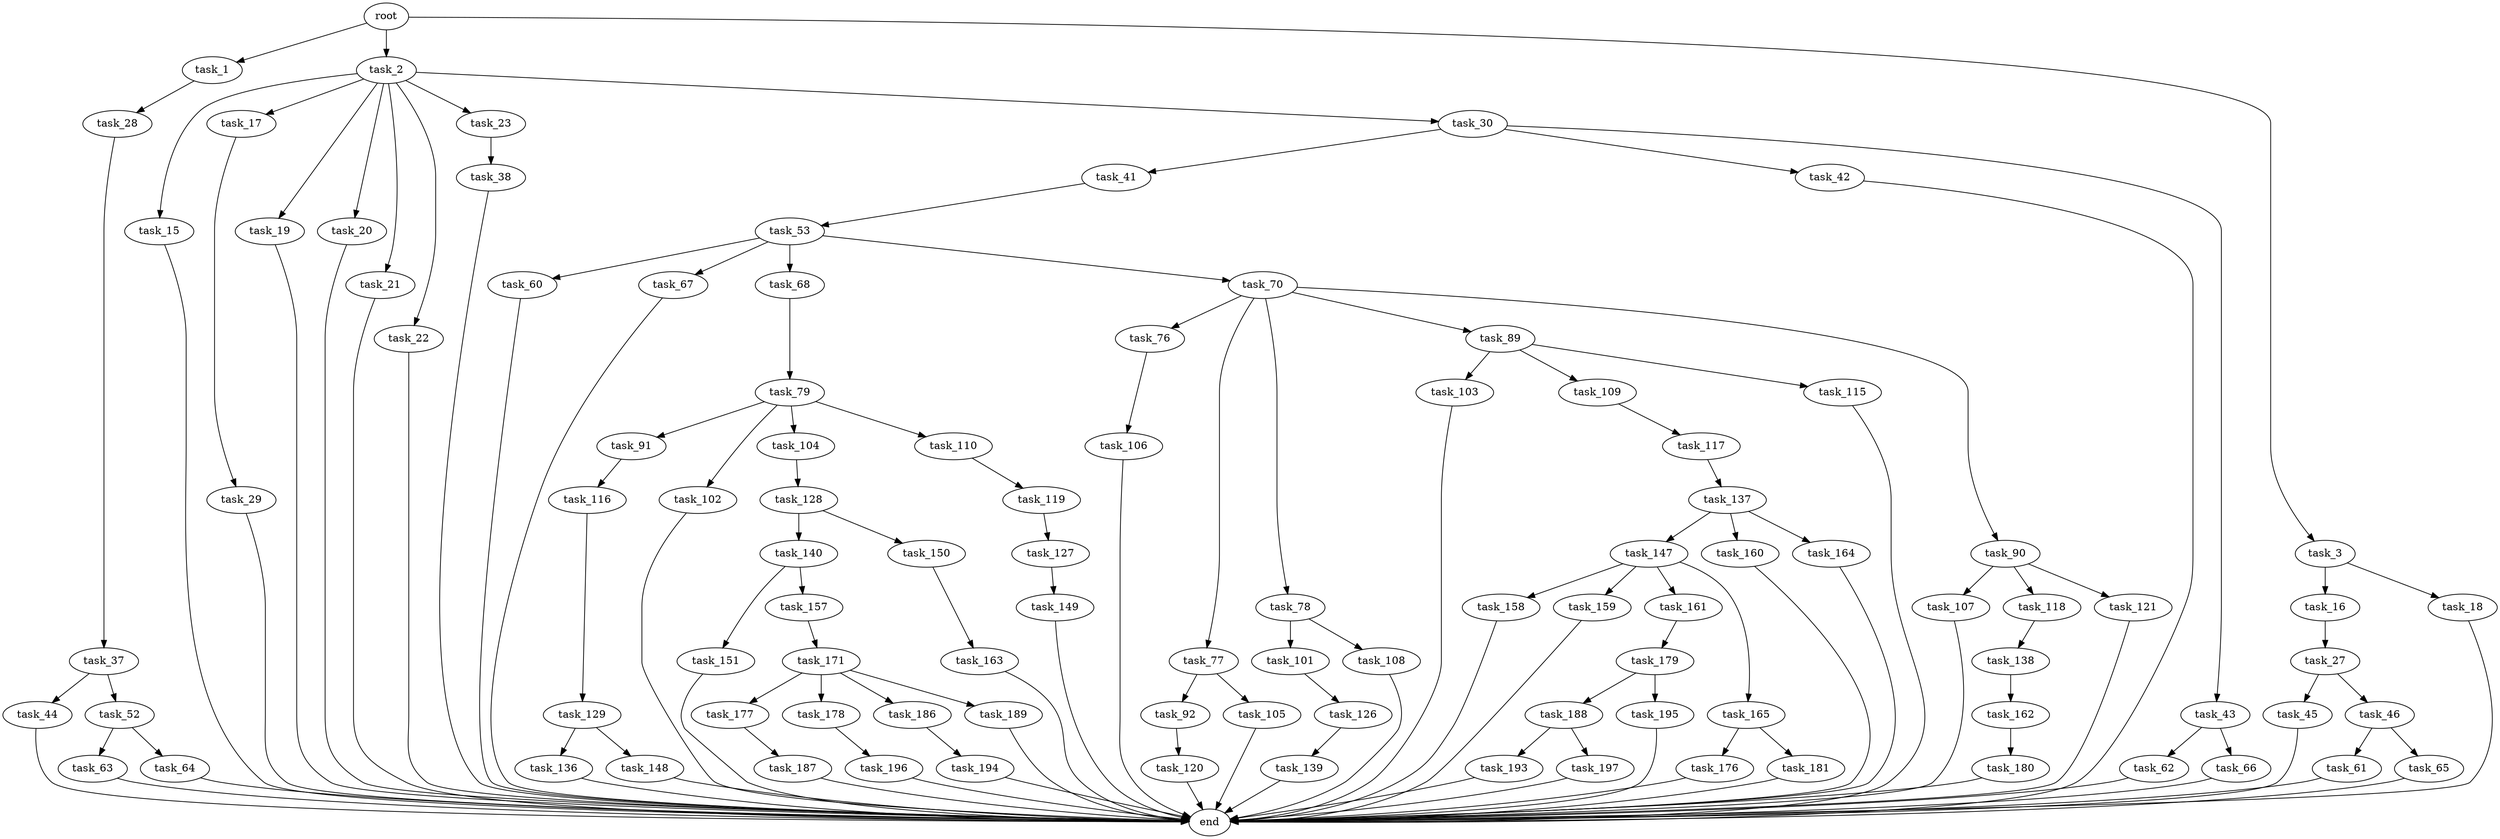 digraph G {
  root [size="0.000000"];
  task_1 [size="782757789696.000000"];
  task_2 [size="134217728000.000000"];
  task_3 [size="368293445632.000000"];
  task_28 [size="199226035030.000000"];
  task_15 [size="420702907820.000000"];
  task_17 [size="7472372662.000000"];
  task_19 [size="32758608465.000000"];
  task_20 [size="8589934592.000000"];
  task_21 [size="109749740040.000000"];
  task_22 [size="649153569294.000000"];
  task_23 [size="134217728000.000000"];
  task_30 [size="113500662013.000000"];
  task_16 [size="9611799642.000000"];
  task_18 [size="945237398896.000000"];
  end [size="0.000000"];
  task_27 [size="231928233984.000000"];
  task_29 [size="13219316213.000000"];
  task_38 [size="549755813888.000000"];
  task_45 [size="427592024812.000000"];
  task_46 [size="187396146759.000000"];
  task_37 [size="368293445632.000000"];
  task_41 [size="91545416490.000000"];
  task_42 [size="68719476736.000000"];
  task_43 [size="231928233984.000000"];
  task_44 [size="519898370154.000000"];
  task_52 [size="388289109034.000000"];
  task_53 [size="68719476736.000000"];
  task_62 [size="101564353817.000000"];
  task_66 [size="1308272379871.000000"];
  task_61 [size="1073741824000.000000"];
  task_65 [size="101016077769.000000"];
  task_63 [size="231928233984.000000"];
  task_64 [size="4364063362.000000"];
  task_60 [size="471669285254.000000"];
  task_67 [size="5213367548.000000"];
  task_68 [size="31650320664.000000"];
  task_70 [size="549755813888.000000"];
  task_79 [size="273459926027.000000"];
  task_76 [size="48980527614.000000"];
  task_77 [size="28991029248.000000"];
  task_78 [size="368293445632.000000"];
  task_89 [size="14209042974.000000"];
  task_90 [size="10113448081.000000"];
  task_106 [size="34133091460.000000"];
  task_92 [size="93541297524.000000"];
  task_105 [size="782757789696.000000"];
  task_101 [size="68719476736.000000"];
  task_108 [size="134217728000.000000"];
  task_91 [size="10852258366.000000"];
  task_102 [size="703711846920.000000"];
  task_104 [size="20142142661.000000"];
  task_110 [size="2056610207.000000"];
  task_103 [size="68719476736.000000"];
  task_109 [size="14263932533.000000"];
  task_115 [size="124820066485.000000"];
  task_107 [size="231928233984.000000"];
  task_118 [size="368293445632.000000"];
  task_121 [size="100414111279.000000"];
  task_116 [size="3503476869.000000"];
  task_120 [size="21967234552.000000"];
  task_126 [size="8589934592.000000"];
  task_128 [size="549755813888.000000"];
  task_117 [size="68719476736.000000"];
  task_119 [size="502785874506.000000"];
  task_129 [size="674159694206.000000"];
  task_137 [size="196630004871.000000"];
  task_138 [size="100969123993.000000"];
  task_127 [size="549755813888.000000"];
  task_139 [size="8589934592.000000"];
  task_149 [size="13290336955.000000"];
  task_140 [size="8622255450.000000"];
  task_150 [size="8477599033.000000"];
  task_136 [size="549755813888.000000"];
  task_148 [size="27971309064.000000"];
  task_147 [size="368293445632.000000"];
  task_160 [size="220819047581.000000"];
  task_164 [size="68719476736.000000"];
  task_162 [size="2986919651.000000"];
  task_151 [size="322313162458.000000"];
  task_157 [size="19075656606.000000"];
  task_158 [size="9542846145.000000"];
  task_159 [size="4268007521.000000"];
  task_161 [size="9698838985.000000"];
  task_165 [size="707493095078.000000"];
  task_163 [size="68719476736.000000"];
  task_171 [size="15886673053.000000"];
  task_179 [size="68719476736.000000"];
  task_180 [size="549755813888.000000"];
  task_176 [size="3772425270.000000"];
  task_181 [size="525184491936.000000"];
  task_177 [size="1073741824000.000000"];
  task_178 [size="185152006183.000000"];
  task_186 [size="16415553438.000000"];
  task_189 [size="68719476736.000000"];
  task_187 [size="43680593278.000000"];
  task_196 [size="594654163.000000"];
  task_188 [size="1073741824000.000000"];
  task_195 [size="7258747854.000000"];
  task_194 [size="556087555194.000000"];
  task_193 [size="231928233984.000000"];
  task_197 [size="28991029248.000000"];

  root -> task_1 [size="1.000000"];
  root -> task_2 [size="1.000000"];
  root -> task_3 [size="1.000000"];
  task_1 -> task_28 [size="679477248.000000"];
  task_2 -> task_15 [size="209715200.000000"];
  task_2 -> task_17 [size="209715200.000000"];
  task_2 -> task_19 [size="209715200.000000"];
  task_2 -> task_20 [size="209715200.000000"];
  task_2 -> task_21 [size="209715200.000000"];
  task_2 -> task_22 [size="209715200.000000"];
  task_2 -> task_23 [size="209715200.000000"];
  task_2 -> task_30 [size="209715200.000000"];
  task_3 -> task_16 [size="411041792.000000"];
  task_3 -> task_18 [size="411041792.000000"];
  task_28 -> task_37 [size="301989888.000000"];
  task_15 -> end [size="1.000000"];
  task_17 -> task_29 [size="209715200.000000"];
  task_19 -> end [size="1.000000"];
  task_20 -> end [size="1.000000"];
  task_21 -> end [size="1.000000"];
  task_22 -> end [size="1.000000"];
  task_23 -> task_38 [size="209715200.000000"];
  task_30 -> task_41 [size="209715200.000000"];
  task_30 -> task_42 [size="209715200.000000"];
  task_30 -> task_43 [size="209715200.000000"];
  task_16 -> task_27 [size="536870912.000000"];
  task_18 -> end [size="1.000000"];
  task_27 -> task_45 [size="301989888.000000"];
  task_27 -> task_46 [size="301989888.000000"];
  task_29 -> end [size="1.000000"];
  task_38 -> end [size="1.000000"];
  task_45 -> end [size="1.000000"];
  task_46 -> task_61 [size="209715200.000000"];
  task_46 -> task_65 [size="209715200.000000"];
  task_37 -> task_44 [size="411041792.000000"];
  task_37 -> task_52 [size="411041792.000000"];
  task_41 -> task_53 [size="301989888.000000"];
  task_42 -> end [size="1.000000"];
  task_43 -> task_62 [size="301989888.000000"];
  task_43 -> task_66 [size="301989888.000000"];
  task_44 -> end [size="1.000000"];
  task_52 -> task_63 [size="411041792.000000"];
  task_52 -> task_64 [size="411041792.000000"];
  task_53 -> task_60 [size="134217728.000000"];
  task_53 -> task_67 [size="134217728.000000"];
  task_53 -> task_68 [size="134217728.000000"];
  task_53 -> task_70 [size="134217728.000000"];
  task_62 -> end [size="1.000000"];
  task_66 -> end [size="1.000000"];
  task_61 -> end [size="1.000000"];
  task_65 -> end [size="1.000000"];
  task_63 -> end [size="1.000000"];
  task_64 -> end [size="1.000000"];
  task_60 -> end [size="1.000000"];
  task_67 -> end [size="1.000000"];
  task_68 -> task_79 [size="536870912.000000"];
  task_70 -> task_76 [size="536870912.000000"];
  task_70 -> task_77 [size="536870912.000000"];
  task_70 -> task_78 [size="536870912.000000"];
  task_70 -> task_89 [size="536870912.000000"];
  task_70 -> task_90 [size="536870912.000000"];
  task_79 -> task_91 [size="209715200.000000"];
  task_79 -> task_102 [size="209715200.000000"];
  task_79 -> task_104 [size="209715200.000000"];
  task_79 -> task_110 [size="209715200.000000"];
  task_76 -> task_106 [size="75497472.000000"];
  task_77 -> task_92 [size="75497472.000000"];
  task_77 -> task_105 [size="75497472.000000"];
  task_78 -> task_101 [size="411041792.000000"];
  task_78 -> task_108 [size="411041792.000000"];
  task_89 -> task_103 [size="301989888.000000"];
  task_89 -> task_109 [size="301989888.000000"];
  task_89 -> task_115 [size="301989888.000000"];
  task_90 -> task_107 [size="679477248.000000"];
  task_90 -> task_118 [size="679477248.000000"];
  task_90 -> task_121 [size="679477248.000000"];
  task_106 -> end [size="1.000000"];
  task_92 -> task_120 [size="134217728.000000"];
  task_105 -> end [size="1.000000"];
  task_101 -> task_126 [size="134217728.000000"];
  task_108 -> end [size="1.000000"];
  task_91 -> task_116 [size="679477248.000000"];
  task_102 -> end [size="1.000000"];
  task_104 -> task_128 [size="33554432.000000"];
  task_110 -> task_119 [size="134217728.000000"];
  task_103 -> end [size="1.000000"];
  task_109 -> task_117 [size="411041792.000000"];
  task_115 -> end [size="1.000000"];
  task_107 -> end [size="1.000000"];
  task_118 -> task_138 [size="411041792.000000"];
  task_121 -> end [size="1.000000"];
  task_116 -> task_129 [size="209715200.000000"];
  task_120 -> end [size="1.000000"];
  task_126 -> task_139 [size="33554432.000000"];
  task_128 -> task_140 [size="536870912.000000"];
  task_128 -> task_150 [size="536870912.000000"];
  task_117 -> task_137 [size="134217728.000000"];
  task_119 -> task_127 [size="838860800.000000"];
  task_129 -> task_136 [size="679477248.000000"];
  task_129 -> task_148 [size="679477248.000000"];
  task_137 -> task_147 [size="209715200.000000"];
  task_137 -> task_160 [size="209715200.000000"];
  task_137 -> task_164 [size="209715200.000000"];
  task_138 -> task_162 [size="301989888.000000"];
  task_127 -> task_149 [size="536870912.000000"];
  task_139 -> end [size="1.000000"];
  task_149 -> end [size="1.000000"];
  task_140 -> task_151 [size="536870912.000000"];
  task_140 -> task_157 [size="536870912.000000"];
  task_150 -> task_163 [size="134217728.000000"];
  task_136 -> end [size="1.000000"];
  task_148 -> end [size="1.000000"];
  task_147 -> task_158 [size="411041792.000000"];
  task_147 -> task_159 [size="411041792.000000"];
  task_147 -> task_161 [size="411041792.000000"];
  task_147 -> task_165 [size="411041792.000000"];
  task_160 -> end [size="1.000000"];
  task_164 -> end [size="1.000000"];
  task_162 -> task_180 [size="301989888.000000"];
  task_151 -> end [size="1.000000"];
  task_157 -> task_171 [size="838860800.000000"];
  task_158 -> end [size="1.000000"];
  task_159 -> end [size="1.000000"];
  task_161 -> task_179 [size="301989888.000000"];
  task_165 -> task_176 [size="838860800.000000"];
  task_165 -> task_181 [size="838860800.000000"];
  task_163 -> end [size="1.000000"];
  task_171 -> task_177 [size="301989888.000000"];
  task_171 -> task_178 [size="301989888.000000"];
  task_171 -> task_186 [size="301989888.000000"];
  task_171 -> task_189 [size="301989888.000000"];
  task_179 -> task_188 [size="134217728.000000"];
  task_179 -> task_195 [size="134217728.000000"];
  task_180 -> end [size="1.000000"];
  task_176 -> end [size="1.000000"];
  task_181 -> end [size="1.000000"];
  task_177 -> task_187 [size="838860800.000000"];
  task_178 -> task_196 [size="679477248.000000"];
  task_186 -> task_194 [size="536870912.000000"];
  task_189 -> end [size="1.000000"];
  task_187 -> end [size="1.000000"];
  task_196 -> end [size="1.000000"];
  task_188 -> task_193 [size="838860800.000000"];
  task_188 -> task_197 [size="838860800.000000"];
  task_195 -> end [size="1.000000"];
  task_194 -> end [size="1.000000"];
  task_193 -> end [size="1.000000"];
  task_197 -> end [size="1.000000"];
}
